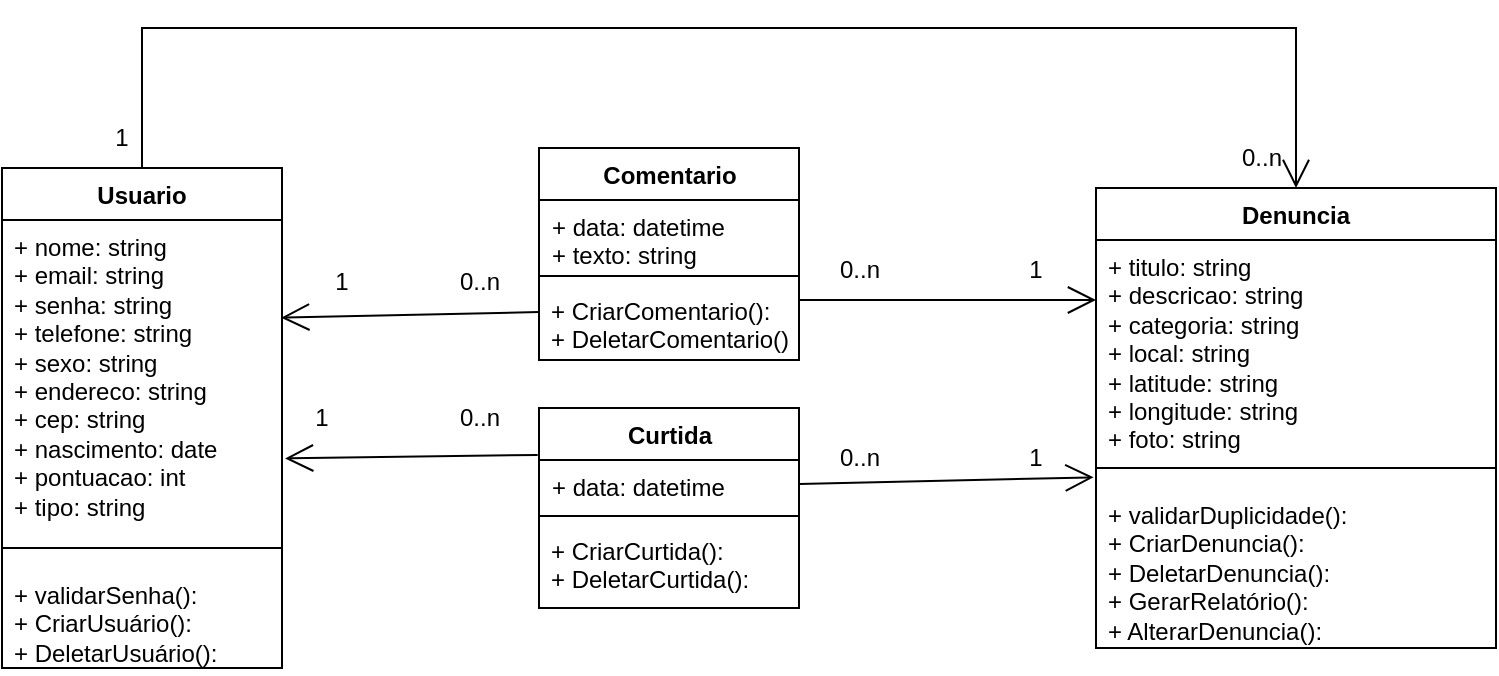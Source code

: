 <mxfile version="23.1.5" type="device">
  <diagram name="Página-1" id="5RVed3y4hSYuZmyaZZXw">
    <mxGraphModel dx="956" dy="557" grid="1" gridSize="10" guides="1" tooltips="1" connect="1" arrows="1" fold="1" page="1" pageScale="1" pageWidth="827" pageHeight="1169" math="0" shadow="0">
      <root>
        <mxCell id="0" />
        <mxCell id="1" parent="0" />
        <mxCell id="QjswOWy8ObnYDPO3Suas-1" value="Usuario" style="swimlane;fontStyle=1;align=center;verticalAlign=top;childLayout=stackLayout;horizontal=1;startSize=26;horizontalStack=0;resizeParent=1;resizeParentMax=0;resizeLast=0;collapsible=1;marginBottom=0;whiteSpace=wrap;html=1;" parent="1" vertex="1">
          <mxGeometry x="50" y="110" width="140" height="250" as="geometry">
            <mxRectangle x="40" y="120" width="80" height="30" as="alternateBounds" />
          </mxGeometry>
        </mxCell>
        <mxCell id="QjswOWy8ObnYDPO3Suas-2" value="+ nome: string&lt;div&gt;+ email: string&lt;div&gt;+ senha: string&lt;/div&gt;&lt;div&gt;+ telefone: string&lt;/div&gt;&lt;div&gt;+ sexo: string&lt;/div&gt;&lt;div&gt;&lt;div&gt;+ endereco: string&lt;/div&gt;&lt;div&gt;+ cep: string&lt;/div&gt;&lt;div&gt;+ nascimento: date&lt;/div&gt;&lt;div&gt;+ pontuacao: int&lt;/div&gt;&lt;div&gt;+ tipo&lt;span style=&quot;background-color: initial;&quot;&gt;: string&amp;nbsp;&lt;/span&gt;&lt;/div&gt;&lt;/div&gt;&lt;/div&gt;" style="text;strokeColor=none;fillColor=none;align=left;verticalAlign=top;spacingLeft=4;spacingRight=4;overflow=hidden;rotatable=0;points=[[0,0.5],[1,0.5]];portConstraint=eastwest;whiteSpace=wrap;html=1;" parent="QjswOWy8ObnYDPO3Suas-1" vertex="1">
          <mxGeometry y="26" width="140" height="154" as="geometry" />
        </mxCell>
        <mxCell id="QjswOWy8ObnYDPO3Suas-3" value="" style="line;strokeWidth=1;fillColor=none;align=left;verticalAlign=middle;spacingTop=-1;spacingLeft=3;spacingRight=3;rotatable=0;labelPosition=right;points=[];portConstraint=eastwest;strokeColor=inherit;" parent="QjswOWy8ObnYDPO3Suas-1" vertex="1">
          <mxGeometry y="180" width="140" height="20" as="geometry" />
        </mxCell>
        <mxCell id="QjswOWy8ObnYDPO3Suas-4" value="&lt;div&gt;&lt;div&gt;+ validarSenha():&lt;/div&gt;&lt;/div&gt;&lt;div&gt;&lt;span style=&quot;background-color: initial;&quot;&gt;+ CriarUsuário():&amp;nbsp;&lt;/span&gt;&lt;br&gt;&lt;/div&gt;&lt;div&gt;+ DeletarUsuário():&amp;nbsp;&lt;span style=&quot;background-color: initial;&quot;&gt;&lt;br&gt;&lt;/span&gt;&lt;/div&gt;" style="text;strokeColor=none;fillColor=none;align=left;verticalAlign=top;spacingLeft=4;spacingRight=4;overflow=hidden;rotatable=0;points=[[0,0.5],[1,0.5]];portConstraint=eastwest;whiteSpace=wrap;html=1;" parent="QjswOWy8ObnYDPO3Suas-1" vertex="1">
          <mxGeometry y="200" width="140" height="50" as="geometry" />
        </mxCell>
        <mxCell id="QjswOWy8ObnYDPO3Suas-5" value="Denuncia" style="swimlane;fontStyle=1;align=center;verticalAlign=top;childLayout=stackLayout;horizontal=1;startSize=26;horizontalStack=0;resizeParent=1;resizeParentMax=0;resizeLast=0;collapsible=1;marginBottom=0;whiteSpace=wrap;html=1;" parent="1" vertex="1">
          <mxGeometry x="597" y="120" width="200" height="230" as="geometry" />
        </mxCell>
        <mxCell id="QjswOWy8ObnYDPO3Suas-6" value="+ titulo: string&lt;div&gt;+ descricao: string&lt;/div&gt;&lt;div&gt;+ categoria: string&lt;/div&gt;&lt;div&gt;+ local: string&lt;br&gt;+ latitude: string&lt;/div&gt;&lt;div&gt;+ longitude: string&lt;/div&gt;&lt;div&gt;+ foto: string&lt;/div&gt;&lt;div&gt;&lt;br&gt;&lt;div&gt;&lt;br&gt;&lt;div&gt;&lt;br&gt;&lt;/div&gt;&lt;/div&gt;&lt;/div&gt;" style="text;strokeColor=none;fillColor=none;align=left;verticalAlign=top;spacingLeft=4;spacingRight=4;overflow=hidden;rotatable=0;points=[[0,0.5],[1,0.5]];portConstraint=eastwest;whiteSpace=wrap;html=1;" parent="QjswOWy8ObnYDPO3Suas-5" vertex="1">
          <mxGeometry y="26" width="200" height="104" as="geometry" />
        </mxCell>
        <mxCell id="QjswOWy8ObnYDPO3Suas-7" value="" style="line;strokeWidth=1;fillColor=none;align=left;verticalAlign=middle;spacingTop=-1;spacingLeft=3;spacingRight=3;rotatable=0;labelPosition=right;points=[];portConstraint=eastwest;strokeColor=inherit;" parent="QjswOWy8ObnYDPO3Suas-5" vertex="1">
          <mxGeometry y="130" width="200" height="20" as="geometry" />
        </mxCell>
        <mxCell id="QjswOWy8ObnYDPO3Suas-8" value="+ validarDuplicidade():&lt;div&gt;&lt;span style=&quot;background-color: initial;&quot;&gt;+ CriarDenuncia():&amp;nbsp;&lt;/span&gt;&lt;br&gt;&lt;/div&gt;&lt;div&gt;&lt;span style=&quot;background-color: initial;&quot;&gt;+ DeletarDenuncia():&amp;nbsp;&lt;/span&gt;&lt;br&gt;&lt;/div&gt;&lt;div&gt;+ GerarRelatório():&amp;nbsp;&lt;span style=&quot;background-color: initial;&quot;&gt;&lt;br&gt;&lt;/span&gt;&lt;/div&gt;&lt;div&gt;+ AlterarDenuncia():&amp;nbsp;&lt;br&gt;&lt;/div&gt;" style="text;strokeColor=none;fillColor=none;align=left;verticalAlign=top;spacingLeft=4;spacingRight=4;overflow=hidden;rotatable=0;points=[[0,0.5],[1,0.5]];portConstraint=eastwest;whiteSpace=wrap;html=1;" parent="QjswOWy8ObnYDPO3Suas-5" vertex="1">
          <mxGeometry y="150" width="200" height="80" as="geometry" />
        </mxCell>
        <mxCell id="QjswOWy8ObnYDPO3Suas-10" value="Comentario" style="swimlane;fontStyle=1;align=center;verticalAlign=top;childLayout=stackLayout;horizontal=1;startSize=26;horizontalStack=0;resizeParent=1;resizeParentMax=0;resizeLast=0;collapsible=1;marginBottom=0;whiteSpace=wrap;html=1;" parent="1" vertex="1">
          <mxGeometry x="318.5" y="100" width="130" height="106" as="geometry" />
        </mxCell>
        <mxCell id="QjswOWy8ObnYDPO3Suas-11" value="+ data: datetime&lt;br&gt;+ texto: string" style="text;strokeColor=none;fillColor=none;align=left;verticalAlign=top;spacingLeft=4;spacingRight=4;overflow=hidden;rotatable=0;points=[[0,0.5],[1,0.5]];portConstraint=eastwest;whiteSpace=wrap;html=1;" parent="QjswOWy8ObnYDPO3Suas-10" vertex="1">
          <mxGeometry y="26" width="130" height="34" as="geometry" />
        </mxCell>
        <mxCell id="QjswOWy8ObnYDPO3Suas-12" value="" style="line;strokeWidth=1;fillColor=none;align=left;verticalAlign=middle;spacingTop=-1;spacingLeft=3;spacingRight=3;rotatable=0;labelPosition=right;points=[];portConstraint=eastwest;strokeColor=inherit;" parent="QjswOWy8ObnYDPO3Suas-10" vertex="1">
          <mxGeometry y="60" width="130" height="8" as="geometry" />
        </mxCell>
        <mxCell id="E188drXFkJm3DrPOopE5-21" value="+ CriarComentario():&#xa;+ DeletarComentario(): " style="text;align=left;verticalAlign=top;spacingLeft=4;spacingRight=4;overflow=hidden;rotatable=0;points=[[0,0.5],[1,0.5]];portConstraint=eastwest;" parent="QjswOWy8ObnYDPO3Suas-10" vertex="1">
          <mxGeometry y="68" width="130" height="38" as="geometry" />
        </mxCell>
        <mxCell id="QjswOWy8ObnYDPO3Suas-18" value="1" style="text;html=1;align=center;verticalAlign=middle;whiteSpace=wrap;rounded=0;" parent="1" vertex="1">
          <mxGeometry x="537" y="146" width="60" height="30" as="geometry" />
        </mxCell>
        <mxCell id="QjswOWy8ObnYDPO3Suas-21" value="0..n" style="text;html=1;align=center;verticalAlign=middle;whiteSpace=wrap;rounded=0;" parent="1" vertex="1">
          <mxGeometry x="448.5" y="146" width="60" height="30" as="geometry" />
        </mxCell>
        <mxCell id="QjswOWy8ObnYDPO3Suas-22" value="Curtida" style="swimlane;fontStyle=1;align=center;verticalAlign=top;childLayout=stackLayout;horizontal=1;startSize=26;horizontalStack=0;resizeParent=1;resizeParentMax=0;resizeLast=0;collapsible=1;marginBottom=0;whiteSpace=wrap;html=1;" parent="1" vertex="1">
          <mxGeometry x="318.5" y="230" width="130" height="100" as="geometry">
            <mxRectangle x="318.5" y="230" width="80" height="30" as="alternateBounds" />
          </mxGeometry>
        </mxCell>
        <mxCell id="QjswOWy8ObnYDPO3Suas-23" value="+ data: datetime" style="text;strokeColor=none;fillColor=none;align=left;verticalAlign=top;spacingLeft=4;spacingRight=4;overflow=hidden;rotatable=0;points=[[0,0.5],[1,0.5]];portConstraint=eastwest;whiteSpace=wrap;html=1;" parent="QjswOWy8ObnYDPO3Suas-22" vertex="1">
          <mxGeometry y="26" width="130" height="24" as="geometry" />
        </mxCell>
        <mxCell id="QjswOWy8ObnYDPO3Suas-24" value="" style="line;strokeWidth=1;fillColor=none;align=left;verticalAlign=middle;spacingTop=-1;spacingLeft=3;spacingRight=3;rotatable=0;labelPosition=right;points=[];portConstraint=eastwest;strokeColor=inherit;" parent="QjswOWy8ObnYDPO3Suas-22" vertex="1">
          <mxGeometry y="50" width="130" height="8" as="geometry" />
        </mxCell>
        <mxCell id="E188drXFkJm3DrPOopE5-22" value="+ CriarCurtida():&#xa;+ DeletarCurtida(): " style="text;align=left;verticalAlign=top;spacingLeft=4;spacingRight=4;overflow=hidden;rotatable=0;points=[[0,0.5],[1,0.5]];portConstraint=eastwest;" parent="QjswOWy8ObnYDPO3Suas-22" vertex="1">
          <mxGeometry y="58" width="130" height="42" as="geometry" />
        </mxCell>
        <mxCell id="QjswOWy8ObnYDPO3Suas-26" value="1" style="text;html=1;align=center;verticalAlign=middle;whiteSpace=wrap;rounded=0;" parent="1" vertex="1">
          <mxGeometry x="537" y="240" width="60" height="30" as="geometry" />
        </mxCell>
        <mxCell id="QjswOWy8ObnYDPO3Suas-29" value="0..n" style="text;html=1;align=center;verticalAlign=middle;whiteSpace=wrap;rounded=0;" parent="1" vertex="1">
          <mxGeometry x="258.5" y="152" width="60" height="30" as="geometry" />
        </mxCell>
        <mxCell id="QjswOWy8ObnYDPO3Suas-30" value="1" style="text;html=1;align=center;verticalAlign=middle;whiteSpace=wrap;rounded=0;" parent="1" vertex="1">
          <mxGeometry x="190" y="152" width="60" height="30" as="geometry" />
        </mxCell>
        <mxCell id="QjswOWy8ObnYDPO3Suas-31" value="0..n" style="text;html=1;align=center;verticalAlign=middle;whiteSpace=wrap;rounded=0;" parent="1" vertex="1">
          <mxGeometry x="448.5" y="240" width="60" height="30" as="geometry" />
        </mxCell>
        <mxCell id="QjswOWy8ObnYDPO3Suas-33" value="0..n" style="text;html=1;align=center;verticalAlign=middle;whiteSpace=wrap;rounded=0;" parent="1" vertex="1">
          <mxGeometry x="258.5" y="220" width="60" height="30" as="geometry" />
        </mxCell>
        <mxCell id="QjswOWy8ObnYDPO3Suas-34" value="1" style="text;html=1;align=center;verticalAlign=middle;whiteSpace=wrap;rounded=0;" parent="1" vertex="1">
          <mxGeometry x="180" y="220" width="60" height="30" as="geometry" />
        </mxCell>
        <mxCell id="QjswOWy8ObnYDPO3Suas-36" value="0..n" style="text;html=1;align=center;verticalAlign=middle;whiteSpace=wrap;rounded=0;" parent="1" vertex="1">
          <mxGeometry x="650" y="90" width="60" height="30" as="geometry" />
        </mxCell>
        <mxCell id="QjswOWy8ObnYDPO3Suas-37" value="1" style="text;html=1;align=center;verticalAlign=middle;whiteSpace=wrap;rounded=0;" parent="1" vertex="1">
          <mxGeometry x="80" y="80" width="60" height="30" as="geometry" />
        </mxCell>
        <mxCell id="E188drXFkJm3DrPOopE5-1" value="" style="endArrow=open;endFill=1;endSize=12;html=1;rounded=0;entryX=-0.006;entryY=0.107;entryDx=0;entryDy=0;entryPerimeter=0;exitX=1;exitY=0.5;exitDx=0;exitDy=0;" parent="1" edge="1" source="QjswOWy8ObnYDPO3Suas-23">
          <mxGeometry width="160" relative="1" as="geometry">
            <mxPoint x="450" y="265" as="sourcePoint" />
            <mxPoint x="595.8" y="264.64" as="targetPoint" />
          </mxGeometry>
        </mxCell>
        <mxCell id="E188drXFkJm3DrPOopE5-3" value="" style="endArrow=open;endFill=1;endSize=12;html=1;rounded=0;entryX=1;entryY=1;entryDx=0;entryDy=0;exitX=0;exitY=1;exitDx=0;exitDy=0;" parent="1" source="QjswOWy8ObnYDPO3Suas-21" target="QjswOWy8ObnYDPO3Suas-18" edge="1">
          <mxGeometry width="160" relative="1" as="geometry">
            <mxPoint x="459" y="274" as="sourcePoint" />
            <mxPoint x="607" y="265" as="targetPoint" />
          </mxGeometry>
        </mxCell>
        <mxCell id="E188drXFkJm3DrPOopE5-5" value="" style="endArrow=open;endFill=1;endSize=12;html=1;rounded=0;entryX=1.011;entryY=0.774;entryDx=0;entryDy=0;exitX=-0.005;exitY=-0.106;exitDx=0;exitDy=0;exitPerimeter=0;entryPerimeter=0;" parent="1" source="QjswOWy8ObnYDPO3Suas-23" target="QjswOWy8ObnYDPO3Suas-2" edge="1">
          <mxGeometry width="160" relative="1" as="geometry">
            <mxPoint x="469" y="284" as="sourcePoint" />
            <mxPoint x="617" y="275" as="targetPoint" />
          </mxGeometry>
        </mxCell>
        <mxCell id="E188drXFkJm3DrPOopE5-6" value="" style="endArrow=open;endFill=1;endSize=12;html=1;rounded=0;exitX=1;exitY=1;exitDx=0;exitDy=0;entryX=0.997;entryY=0.317;entryDx=0;entryDy=0;entryPerimeter=0;" parent="1" source="QjswOWy8ObnYDPO3Suas-29" target="QjswOWy8ObnYDPO3Suas-2" edge="1">
          <mxGeometry width="160" relative="1" as="geometry">
            <mxPoint x="310" y="210" as="sourcePoint" />
            <mxPoint x="183" y="262" as="targetPoint" />
            <Array as="points" />
          </mxGeometry>
        </mxCell>
        <mxCell id="E188drXFkJm3DrPOopE5-10" value="" style="endArrow=open;endFill=1;endSize=12;html=1;rounded=0;entryX=0.5;entryY=0;entryDx=0;entryDy=0;exitX=0.5;exitY=0;exitDx=0;exitDy=0;" parent="1" source="QjswOWy8ObnYDPO3Suas-1" target="QjswOWy8ObnYDPO3Suas-5" edge="1">
          <mxGeometry width="160" relative="1" as="geometry">
            <mxPoint x="310" y="40" as="sourcePoint" />
            <mxPoint x="458" y="40" as="targetPoint" />
            <Array as="points">
              <mxPoint x="120" y="40" />
              <mxPoint x="697" y="40" />
            </Array>
          </mxGeometry>
        </mxCell>
      </root>
    </mxGraphModel>
  </diagram>
</mxfile>
